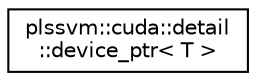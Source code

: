 digraph "Graphical Class Hierarchy"
{
 // LATEX_PDF_SIZE
  edge [fontname="Helvetica",fontsize="10",labelfontname="Helvetica",labelfontsize="10"];
  node [fontname="Helvetica",fontsize="10",shape=record];
  rankdir="LR";
  Node0 [label="plssvm::cuda::detail\l::device_ptr\< T \>",height=0.2,width=0.4,color="black", fillcolor="white", style="filled",URL="$classplssvm_1_1cuda_1_1detail_1_1device__ptr.html",tooltip="Small wrapper class around a CUDA device pointer together with commonly used device functions."];
}

